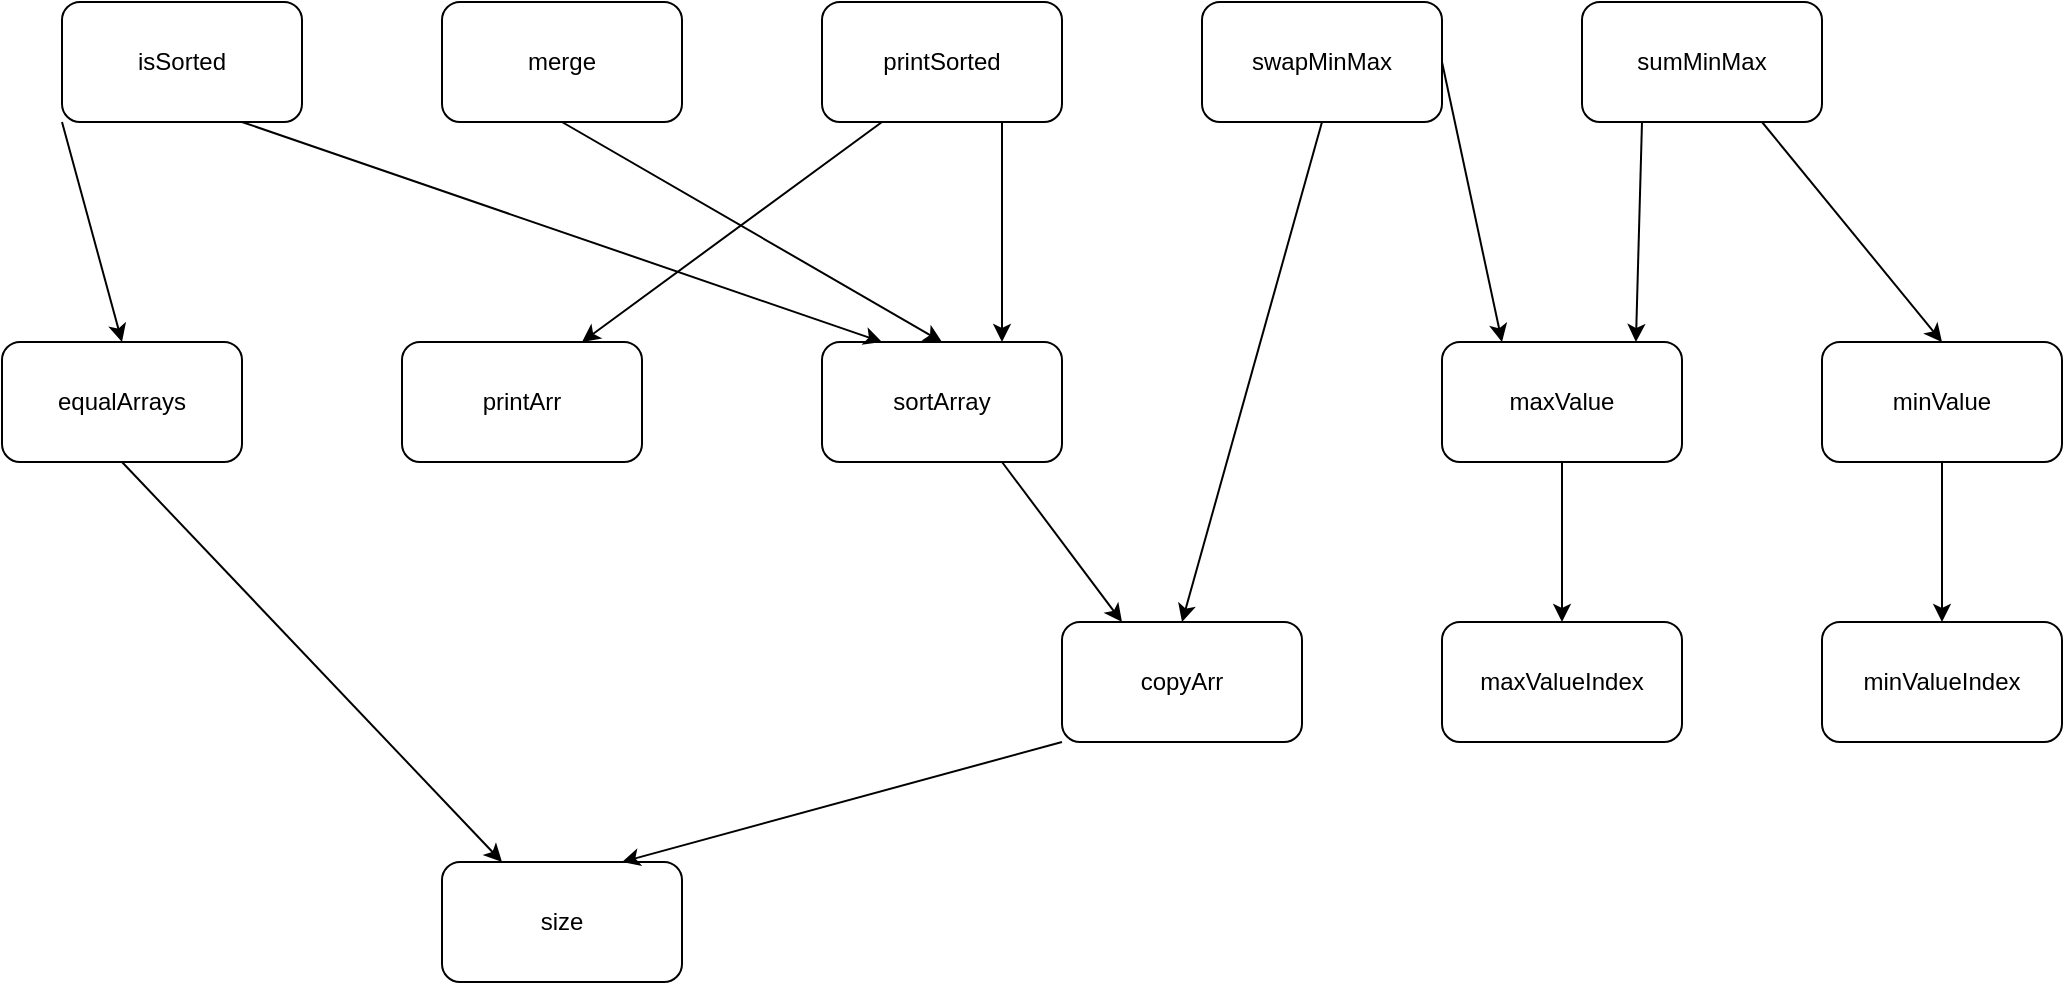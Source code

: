 <mxfile version="12.5.1" type="github"><diagram id="C5RBs43oDa-KdzZeNtuy" name="Page-1"><mxGraphModel dx="2401" dy="829" grid="1" gridSize="10" guides="1" tooltips="1" connect="1" arrows="1" fold="1" page="1" pageScale="1" pageWidth="827" pageHeight="1169" math="0" shadow="0"><root><mxCell id="WIyWlLk6GJQsqaUBKTNV-0"/><mxCell id="WIyWlLk6GJQsqaUBKTNV-1" parent="WIyWlLk6GJQsqaUBKTNV-0"/><mxCell id="DztWzcjORbF4qtPKrbao-0" value="sumMinMax" style="rounded=1;whiteSpace=wrap;html=1;" vertex="1" parent="WIyWlLk6GJQsqaUBKTNV-1"><mxGeometry x="510" y="20" width="120" height="60" as="geometry"/></mxCell><mxCell id="DztWzcjORbF4qtPKrbao-1" value="maxValue" style="rounded=1;whiteSpace=wrap;html=1;" vertex="1" parent="WIyWlLk6GJQsqaUBKTNV-1"><mxGeometry x="440" y="190" width="120" height="60" as="geometry"/></mxCell><mxCell id="DztWzcjORbF4qtPKrbao-2" value="minValueIndex" style="rounded=1;whiteSpace=wrap;html=1;" vertex="1" parent="WIyWlLk6GJQsqaUBKTNV-1"><mxGeometry x="630" y="330" width="120" height="60" as="geometry"/></mxCell><mxCell id="DztWzcjORbF4qtPKrbao-3" value="maxValueIndex" style="rounded=1;whiteSpace=wrap;html=1;" vertex="1" parent="WIyWlLk6GJQsqaUBKTNV-1"><mxGeometry x="440" y="330" width="120" height="60" as="geometry"/></mxCell><mxCell id="DztWzcjORbF4qtPKrbao-4" value="printArr" style="rounded=1;whiteSpace=wrap;html=1;" vertex="1" parent="WIyWlLk6GJQsqaUBKTNV-1"><mxGeometry x="-80.0" y="190" width="120" height="60" as="geometry"/></mxCell><mxCell id="DztWzcjORbF4qtPKrbao-5" value="printSorted" style="rounded=1;whiteSpace=wrap;html=1;" vertex="1" parent="WIyWlLk6GJQsqaUBKTNV-1"><mxGeometry x="130" y="20" width="120" height="60" as="geometry"/></mxCell><mxCell id="DztWzcjORbF4qtPKrbao-6" value="swapMinMax" style="rounded=1;whiteSpace=wrap;html=1;" vertex="1" parent="WIyWlLk6GJQsqaUBKTNV-1"><mxGeometry x="320" y="20" width="120" height="60" as="geometry"/></mxCell><mxCell id="DztWzcjORbF4qtPKrbao-7" value="merge" style="rounded=1;whiteSpace=wrap;html=1;" vertex="1" parent="WIyWlLk6GJQsqaUBKTNV-1"><mxGeometry x="-60" y="20" width="120" height="60" as="geometry"/></mxCell><mxCell id="DztWzcjORbF4qtPKrbao-8" value="isSorted" style="rounded=1;whiteSpace=wrap;html=1;" vertex="1" parent="WIyWlLk6GJQsqaUBKTNV-1"><mxGeometry x="-250" y="20" width="120" height="60" as="geometry"/></mxCell><mxCell id="DztWzcjORbF4qtPKrbao-9" value="sortArray" style="rounded=1;whiteSpace=wrap;html=1;" vertex="1" parent="WIyWlLk6GJQsqaUBKTNV-1"><mxGeometry x="130" y="190" width="120" height="60" as="geometry"/></mxCell><mxCell id="DztWzcjORbF4qtPKrbao-11" value="equalArrays" style="rounded=1;whiteSpace=wrap;html=1;" vertex="1" parent="WIyWlLk6GJQsqaUBKTNV-1"><mxGeometry x="-280" y="190" width="120" height="60" as="geometry"/></mxCell><mxCell id="DztWzcjORbF4qtPKrbao-12" value="size" style="rounded=1;whiteSpace=wrap;html=1;" vertex="1" parent="WIyWlLk6GJQsqaUBKTNV-1"><mxGeometry x="-60" y="450" width="120" height="60" as="geometry"/></mxCell><mxCell id="DztWzcjORbF4qtPKrbao-13" value="copyArr" style="rounded=1;whiteSpace=wrap;html=1;" vertex="1" parent="WIyWlLk6GJQsqaUBKTNV-1"><mxGeometry x="250" y="330" width="120" height="60" as="geometry"/></mxCell><mxCell id="DztWzcjORbF4qtPKrbao-16" value="minValue" style="rounded=1;whiteSpace=wrap;html=1;" vertex="1" parent="WIyWlLk6GJQsqaUBKTNV-1"><mxGeometry x="630" y="190" width="120" height="60" as="geometry"/></mxCell><mxCell id="DztWzcjORbF4qtPKrbao-19" value="" style="endArrow=classic;html=1;exitX=0.25;exitY=1;exitDx=0;exitDy=0;entryX=0.808;entryY=0;entryDx=0;entryDy=0;entryPerimeter=0;" edge="1" parent="WIyWlLk6GJQsqaUBKTNV-1" source="DztWzcjORbF4qtPKrbao-0" target="DztWzcjORbF4qtPKrbao-1"><mxGeometry width="50" height="50" relative="1" as="geometry"><mxPoint x="10" y="610" as="sourcePoint"/><mxPoint x="60" y="560" as="targetPoint"/></mxGeometry></mxCell><mxCell id="DztWzcjORbF4qtPKrbao-20" value="" style="endArrow=classic;html=1;exitX=0.75;exitY=1;exitDx=0;exitDy=0;entryX=0.5;entryY=0;entryDx=0;entryDy=0;" edge="1" parent="WIyWlLk6GJQsqaUBKTNV-1" source="DztWzcjORbF4qtPKrbao-0" target="DztWzcjORbF4qtPKrbao-16"><mxGeometry width="50" height="50" relative="1" as="geometry"><mxPoint x="600" y="70" as="sourcePoint"/><mxPoint x="546.96" y="110" as="targetPoint"/></mxGeometry></mxCell><mxCell id="DztWzcjORbF4qtPKrbao-21" value="" style="endArrow=classic;html=1;exitX=0.5;exitY=1;exitDx=0;exitDy=0;" edge="1" parent="WIyWlLk6GJQsqaUBKTNV-1" source="DztWzcjORbF4qtPKrbao-1" target="DztWzcjORbF4qtPKrbao-3"><mxGeometry width="50" height="50" relative="1" as="geometry"><mxPoint x="610" y="80" as="sourcePoint"/><mxPoint x="556.96" y="120" as="targetPoint"/></mxGeometry></mxCell><mxCell id="DztWzcjORbF4qtPKrbao-22" value="" style="endArrow=classic;html=1;exitX=0.5;exitY=1;exitDx=0;exitDy=0;entryX=0.5;entryY=0;entryDx=0;entryDy=0;" edge="1" parent="WIyWlLk6GJQsqaUBKTNV-1" source="DztWzcjORbF4qtPKrbao-16" target="DztWzcjORbF4qtPKrbao-2"><mxGeometry width="50" height="50" relative="1" as="geometry"><mxPoint x="620" y="90" as="sourcePoint"/><mxPoint x="720" y="211" as="targetPoint"/></mxGeometry></mxCell><mxCell id="DztWzcjORbF4qtPKrbao-23" value="" style="endArrow=classic;html=1;exitX=0;exitY=1;exitDx=0;exitDy=0;entryX=0.75;entryY=0;entryDx=0;entryDy=0;" edge="1" parent="WIyWlLk6GJQsqaUBKTNV-1" source="DztWzcjORbF4qtPKrbao-13" target="DztWzcjORbF4qtPKrbao-12"><mxGeometry width="50" height="50" relative="1" as="geometry"><mxPoint x="630" y="100" as="sourcePoint"/><mxPoint x="576.96" y="140" as="targetPoint"/></mxGeometry></mxCell><mxCell id="DztWzcjORbF4qtPKrbao-24" value="" style="endArrow=classic;html=1;exitX=0.5;exitY=1;exitDx=0;exitDy=0;entryX=0.5;entryY=0;entryDx=0;entryDy=0;" edge="1" parent="WIyWlLk6GJQsqaUBKTNV-1" source="DztWzcjORbF4qtPKrbao-6" target="DztWzcjORbF4qtPKrbao-13"><mxGeometry width="50" height="50" relative="1" as="geometry"><mxPoint x="640" y="110" as="sourcePoint"/><mxPoint x="586.96" y="150" as="targetPoint"/></mxGeometry></mxCell><mxCell id="DztWzcjORbF4qtPKrbao-25" value="" style="endArrow=classic;html=1;exitX=0.75;exitY=1;exitDx=0;exitDy=0;entryX=0.25;entryY=0;entryDx=0;entryDy=0;" edge="1" parent="WIyWlLk6GJQsqaUBKTNV-1" source="DztWzcjORbF4qtPKrbao-9" target="DztWzcjORbF4qtPKrbao-13"><mxGeometry width="50" height="50" relative="1" as="geometry"><mxPoint x="650" y="120" as="sourcePoint"/><mxPoint x="300" y="370" as="targetPoint"/></mxGeometry></mxCell><mxCell id="DztWzcjORbF4qtPKrbao-26" value="" style="endArrow=classic;html=1;exitX=0.5;exitY=1;exitDx=0;exitDy=0;entryX=0.5;entryY=0;entryDx=0;entryDy=0;" edge="1" parent="WIyWlLk6GJQsqaUBKTNV-1" source="DztWzcjORbF4qtPKrbao-7" target="DztWzcjORbF4qtPKrbao-9"><mxGeometry width="50" height="50" relative="1" as="geometry"><mxPoint x="660" y="130" as="sourcePoint"/><mxPoint x="606.96" y="170" as="targetPoint"/><Array as="points"/></mxGeometry></mxCell><mxCell id="DztWzcjORbF4qtPKrbao-27" value="" style="endArrow=classic;html=1;entryX=0.25;entryY=0;entryDx=0;entryDy=0;exitX=0.75;exitY=1;exitDx=0;exitDy=0;" edge="1" parent="WIyWlLk6GJQsqaUBKTNV-1" source="DztWzcjORbF4qtPKrbao-8" target="DztWzcjORbF4qtPKrbao-9"><mxGeometry width="50" height="50" relative="1" as="geometry"><mxPoint x="-100" y="100" as="sourcePoint"/><mxPoint x="616.96" y="180" as="targetPoint"/></mxGeometry></mxCell><mxCell id="DztWzcjORbF4qtPKrbao-28" value="" style="endArrow=classic;html=1;exitX=1;exitY=0.5;exitDx=0;exitDy=0;entryX=0.25;entryY=0;entryDx=0;entryDy=0;" edge="1" parent="WIyWlLk6GJQsqaUBKTNV-1" source="DztWzcjORbF4qtPKrbao-6" target="DztWzcjORbF4qtPKrbao-1"><mxGeometry width="50" height="50" relative="1" as="geometry"><mxPoint x="680" y="150" as="sourcePoint"/><mxPoint x="626.96" y="190" as="targetPoint"/></mxGeometry></mxCell><mxCell id="DztWzcjORbF4qtPKrbao-29" value="" style="endArrow=classic;html=1;exitX=0;exitY=1;exitDx=0;exitDy=0;entryX=0.5;entryY=0;entryDx=0;entryDy=0;" edge="1" parent="WIyWlLk6GJQsqaUBKTNV-1" source="DztWzcjORbF4qtPKrbao-8" target="DztWzcjORbF4qtPKrbao-11"><mxGeometry width="50" height="50" relative="1" as="geometry"><mxPoint x="690" y="160" as="sourcePoint"/><mxPoint x="636.96" y="200" as="targetPoint"/></mxGeometry></mxCell><mxCell id="DztWzcjORbF4qtPKrbao-30" value="" style="endArrow=classic;html=1;exitX=0.5;exitY=1;exitDx=0;exitDy=0;entryX=0.25;entryY=0;entryDx=0;entryDy=0;" edge="1" parent="WIyWlLk6GJQsqaUBKTNV-1" source="DztWzcjORbF4qtPKrbao-11" target="DztWzcjORbF4qtPKrbao-12"><mxGeometry width="50" height="50" relative="1" as="geometry"><mxPoint x="700" y="170" as="sourcePoint"/><mxPoint x="646.96" y="210" as="targetPoint"/></mxGeometry></mxCell><mxCell id="DztWzcjORbF4qtPKrbao-31" value="" style="endArrow=classic;html=1;exitX=0.75;exitY=1;exitDx=0;exitDy=0;entryX=0.75;entryY=0;entryDx=0;entryDy=0;" edge="1" parent="WIyWlLk6GJQsqaUBKTNV-1" source="DztWzcjORbF4qtPKrbao-5" target="DztWzcjORbF4qtPKrbao-9"><mxGeometry width="50" height="50" relative="1" as="geometry"><mxPoint x="710" y="180" as="sourcePoint"/><mxPoint x="656.96" y="220" as="targetPoint"/></mxGeometry></mxCell><mxCell id="DztWzcjORbF4qtPKrbao-32" value="" style="endArrow=classic;html=1;exitX=0.25;exitY=1;exitDx=0;exitDy=0;entryX=0.75;entryY=0;entryDx=0;entryDy=0;" edge="1" parent="WIyWlLk6GJQsqaUBKTNV-1" source="DztWzcjORbF4qtPKrbao-5" target="DztWzcjORbF4qtPKrbao-4"><mxGeometry width="50" height="50" relative="1" as="geometry"><mxPoint x="720" y="190" as="sourcePoint"/><mxPoint x="666.96" y="230" as="targetPoint"/></mxGeometry></mxCell></root></mxGraphModel></diagram></mxfile>